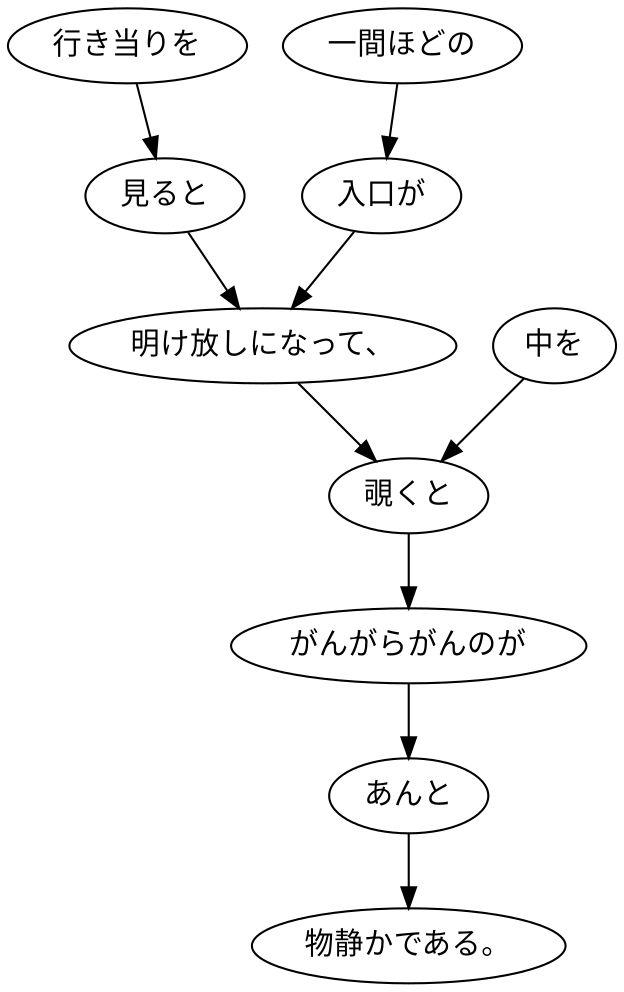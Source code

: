 digraph graph4237 {
	node0 [label="行き当りを"];
	node1 [label="見ると"];
	node2 [label="一間ほどの"];
	node3 [label="入口が"];
	node4 [label="明け放しになって、"];
	node5 [label="中を"];
	node6 [label="覗くと"];
	node7 [label="がんがらがんのが"];
	node8 [label="あんと"];
	node9 [label="物静かである。"];
	node0 -> node1;
	node1 -> node4;
	node2 -> node3;
	node3 -> node4;
	node4 -> node6;
	node5 -> node6;
	node6 -> node7;
	node7 -> node8;
	node8 -> node9;
}
